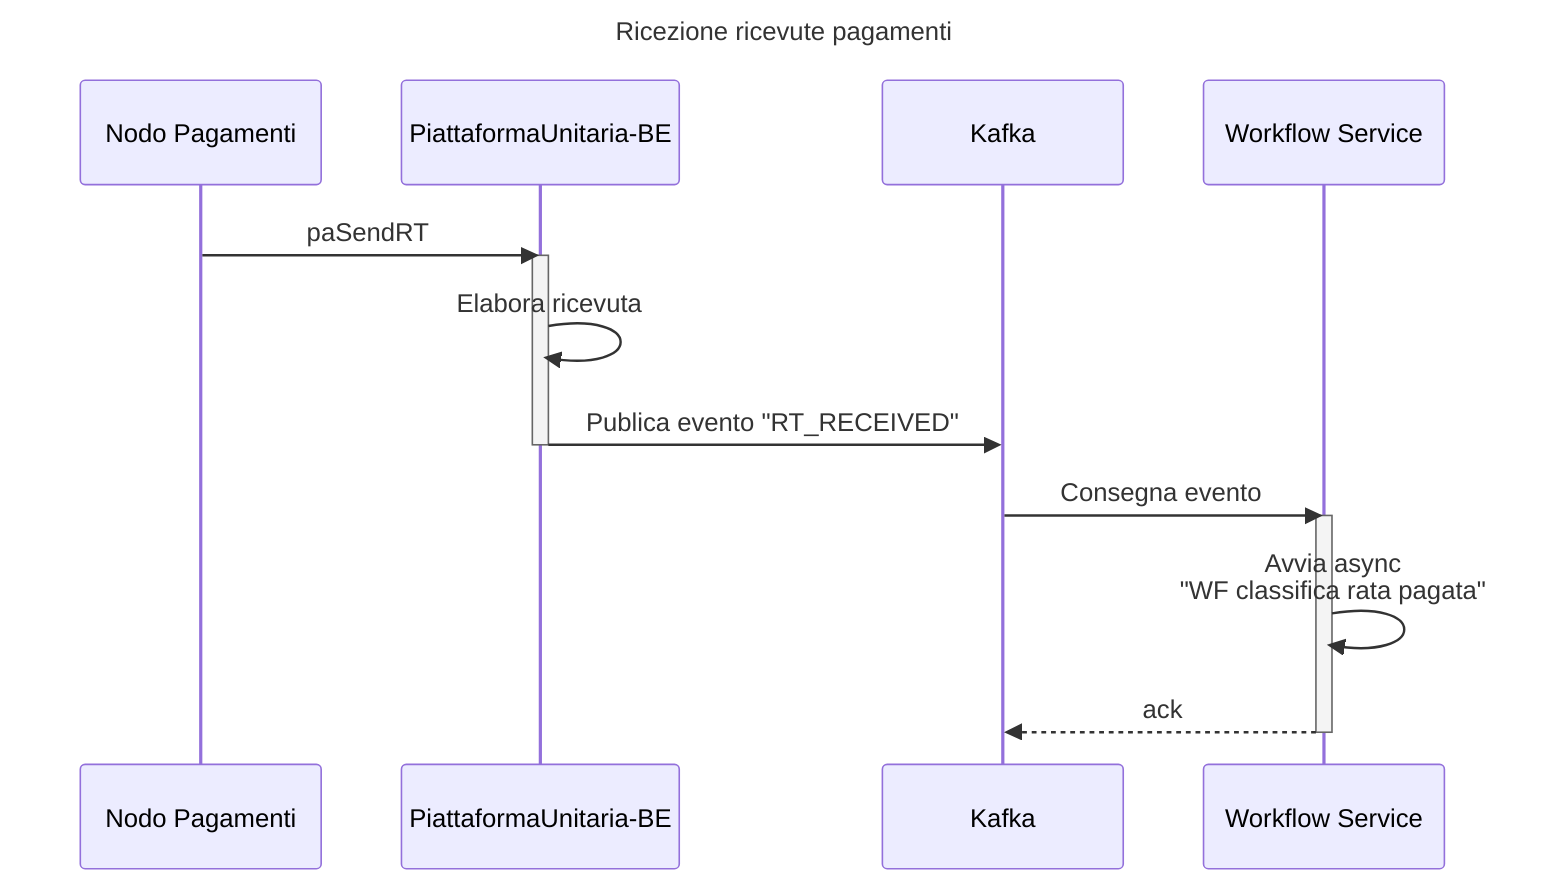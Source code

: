 ---
title: Ricezione ricevute pagamenti
---
sequenceDiagram
    participant NODO as Nodo Pagamenti
    participant PU-BE as PiattaformaUnitaria-BE
    participant KAFKA as Kafka
    participant WF as Workflow Service

    NODO ->> PU-BE: paSendRT

    activate PU-BE
        PU-BE ->> PU-BE: Elabora ricevuta
        PU-BE ->> KAFKA: Publica evento "RT_RECEIVED"
    deactivate PU-BE

    KAFKA ->> WF: Consegna evento

    activate WF
        WF ->>WF: Avvia async<BR />"WF classifica rata pagata"

        WF -->> KAFKA: ack
    deactivate WF